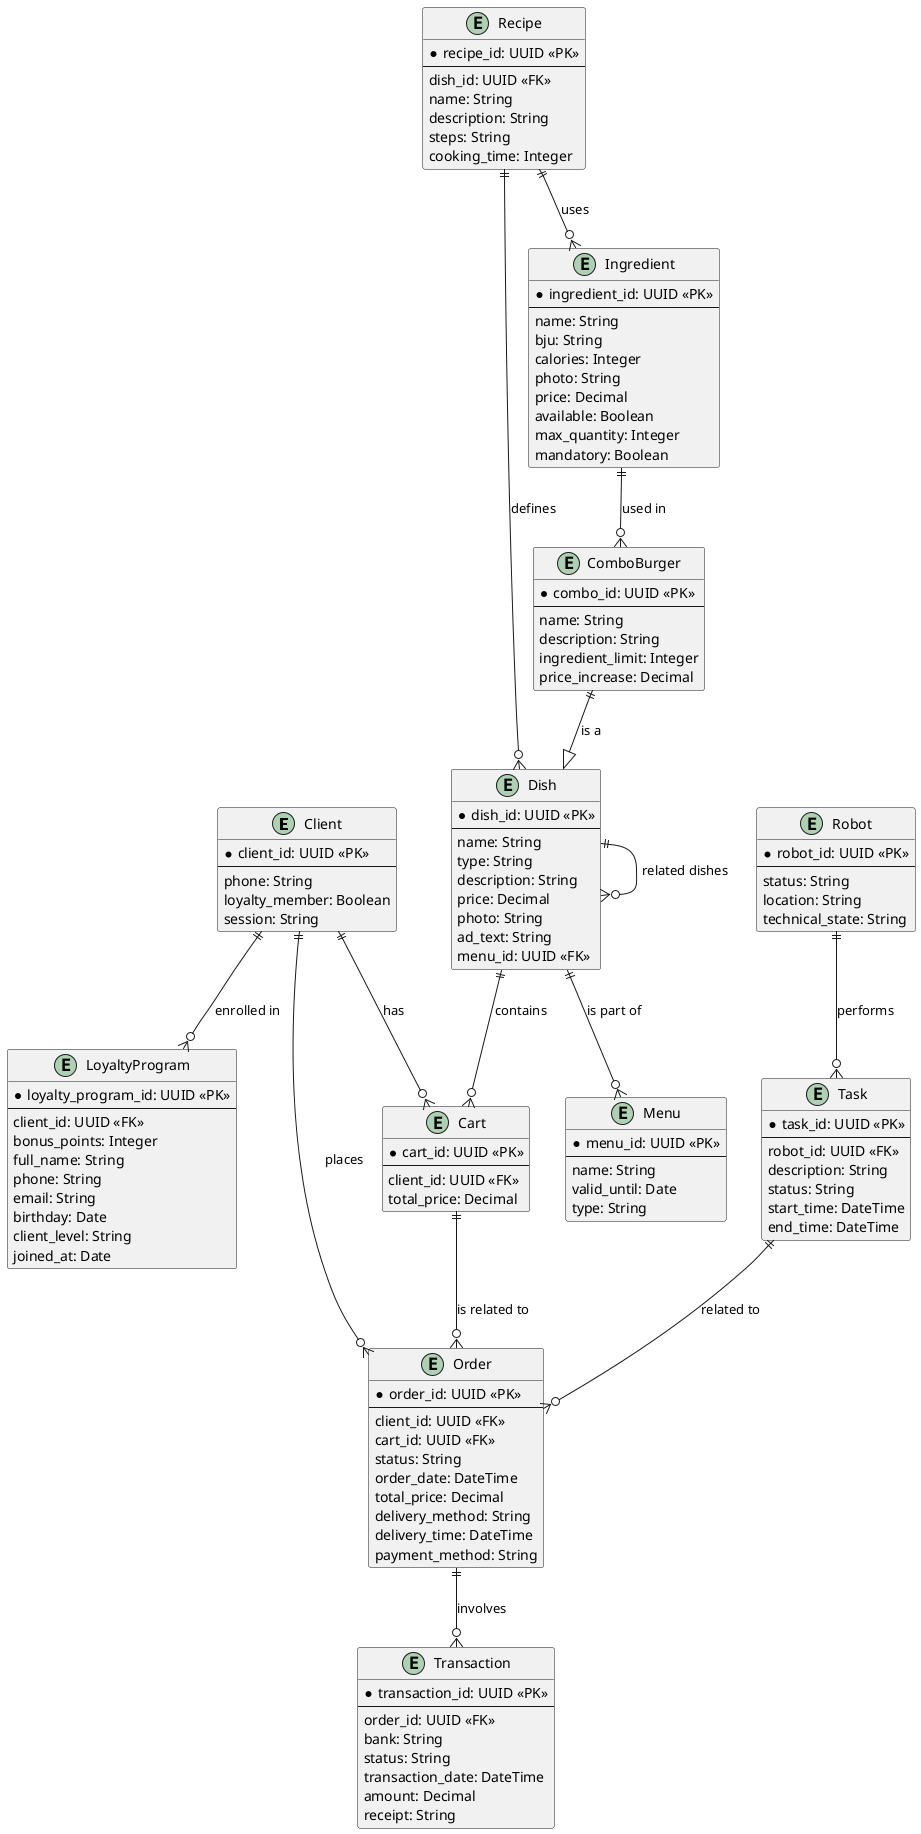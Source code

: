 @startuml
entity Client {
    *client_id: UUID <<PK>>
    --
    phone: String
    loyalty_member: Boolean
    session: String
}

entity LoyaltyProgram {
    *loyalty_program_id: UUID <<PK>>
    --
    client_id: UUID <<FK>>
    bonus_points: Integer
    full_name: String
    phone: String
    email: String
    birthday: Date
    client_level: String
    joined_at: Date
}

entity Menu {
    *menu_id: UUID <<PK>>
    --
    name: String
    valid_until: Date
    type: String
}

entity Dish {
    *dish_id: UUID <<PK>>
    --
    name: String
    type: String
    description: String
    price: Decimal
    photo: String
    ad_text: String
    menu_id: UUID <<FK>>
}

entity Ingredient {
    *ingredient_id: UUID <<PK>>
    --
    name: String
    bju: String
    calories: Integer
    photo: String
    price: Decimal
    available: Boolean
    max_quantity: Integer
    mandatory: Boolean
}

entity ComboBurger {
    *combo_id: UUID <<PK>>
    --
    name: String
    description: String
    ingredient_limit: Integer
    price_increase: Decimal
}

entity Cart {
    *cart_id: UUID <<PK>>
    --
    client_id: UUID <<FK>>
    total_price: Decimal
}

entity Order {
    *order_id: UUID <<PK>>
    --
    client_id: UUID <<FK>>
    cart_id: UUID <<FK>>
    status: String
    order_date: DateTime
    total_price: Decimal
    delivery_method: String
    delivery_time: DateTime
    payment_method: String
}

entity Transaction {
    *transaction_id: UUID <<PK>>
    --
    order_id: UUID <<FK>>
    bank: String
    status: String
    transaction_date: DateTime
    amount: Decimal
    receipt: String
}

entity Robot {
    *robot_id: UUID <<PK>>
    --
    status: String
    location: String
    technical_state: String
}

entity Task {
    *task_id: UUID <<PK>>
    --
    robot_id: UUID <<FK>>
    description: String
    status: String
    start_time: DateTime
    end_time: DateTime
}

entity Recipe {
    *recipe_id: UUID <<PK>>
    --
    dish_id: UUID <<FK>>
    name: String
    description: String
    steps: String
    cooking_time: Integer
}

Client ||--o{ Cart: "has"
Client ||--o{ Order: "places"
Cart ||--o{ Order: "is related to"
Dish ||--o{ Cart: "contains"
ComboBurger ||--|> Dish: "is a"
Dish ||--o{ Menu: "is part of"
Ingredient ||--o{ ComboBurger: "used in"
Dish ||--o{ Dish: "related dishes"
Order ||--o{ Transaction: "involves"
Client ||--o{ LoyaltyProgram: "enrolled in"
Robot ||--o{ Task: "performs"
Task ||--o{ Order: "related to"
Recipe ||--o{ Dish: "defines"
Recipe ||--o{ Ingredient: "uses"

@enduml
